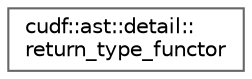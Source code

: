 digraph "类继承关系图"
{
 // LATEX_PDF_SIZE
  bgcolor="transparent";
  edge [fontname=Helvetica,fontsize=10,labelfontname=Helvetica,labelfontsize=10];
  node [fontname=Helvetica,fontsize=10,shape=box,height=0.2,width=0.4];
  rankdir="LR";
  Node0 [id="Node000000",label="cudf::ast::detail::\lreturn_type_functor",height=0.2,width=0.4,color="grey40", fillcolor="white", style="filled",URL="$structcudf_1_1ast_1_1detail_1_1return__type__functor.html",tooltip="Functor to determine the return type of an operator from its input types."];
}
